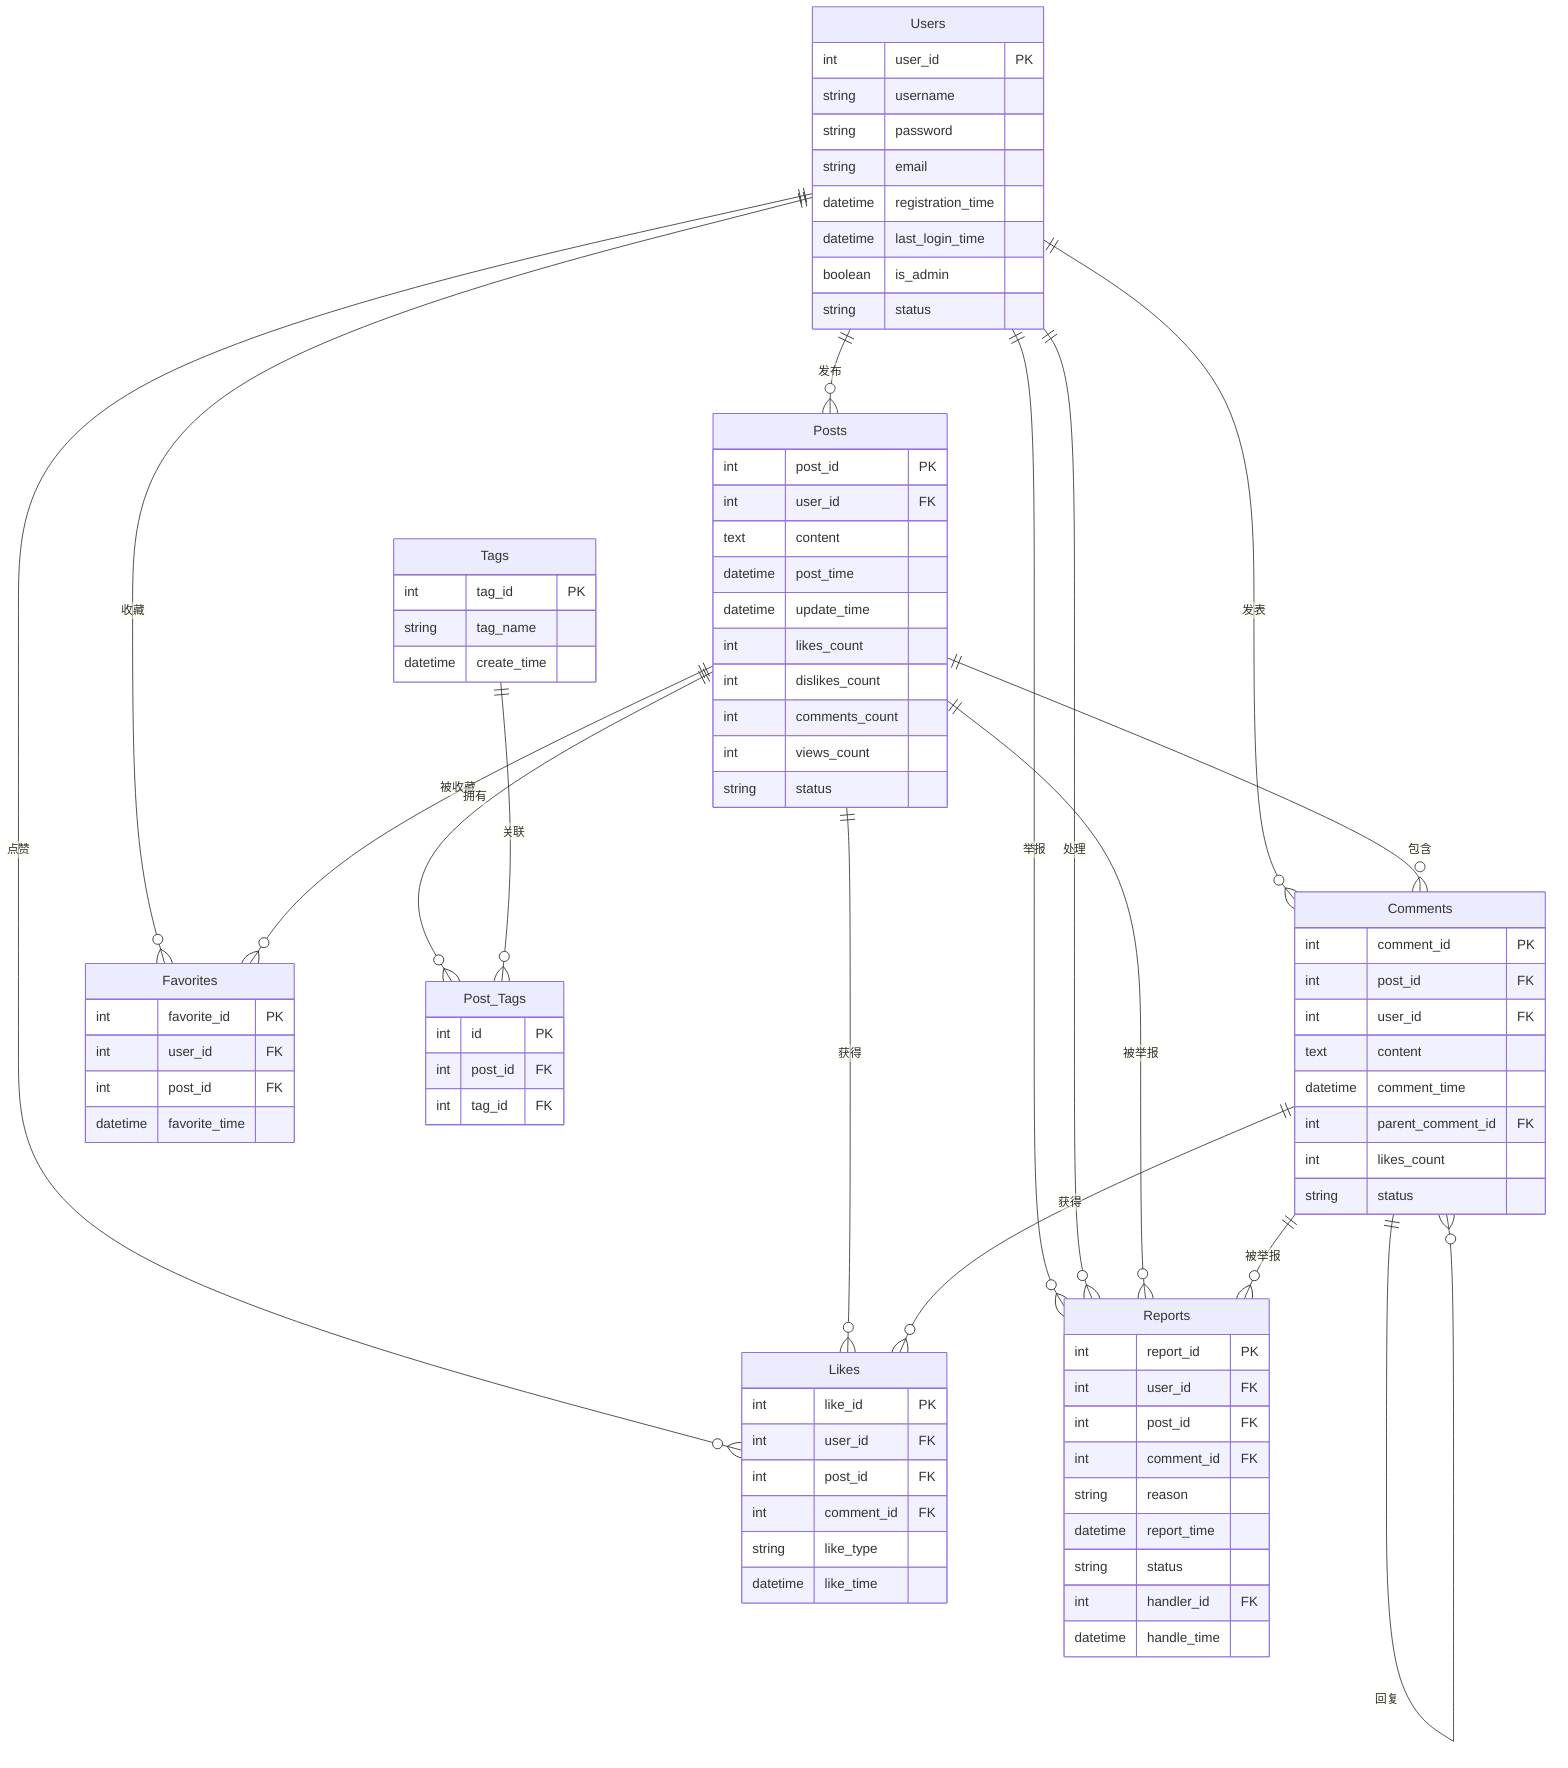 erDiagram
    Users ||--o{ Posts : "发布"
    Users ||--o{ Comments : "发表"
    Users ||--o{ Likes : "点赞"
    Users ||--o{ Favorites : "收藏"
    Users ||--o{ Reports : "举报"
    Users ||--o{ Reports : "处理"
    Posts ||--o{ Comments : "包含"
    Posts ||--o{ Likes : "获得"
    Posts ||--o{ Favorites : "被收藏"
    Posts ||--o{ Reports : "被举报"
    Posts ||--o{ Post_Tags : "拥有"
    Comments ||--o{ Comments : "回复"
    Comments ||--o{ Likes : "获得"
    Comments ||--o{ Reports : "被举报"
    Tags ||--o{ Post_Tags : "关联"
    
    Users {
        int user_id PK
        string username
        string password
        string email
        datetime registration_time
        datetime last_login_time
        boolean is_admin
        string status
    }
    
    Posts {
        int post_id PK
        int user_id FK
        text content
        datetime post_time
        datetime update_time
        int likes_count
        int dislikes_count
        int comments_count
        int views_count
        string status
    }
    
    Comments {
        int comment_id PK
        int post_id FK
        int user_id FK
        text content
        datetime comment_time
        int parent_comment_id FK
        int likes_count
        string status
    }
    
    Likes {
        int like_id PK
        int user_id FK
        int post_id FK
        int comment_id FK
        string like_type
        datetime like_time
    }
    
    Favorites {
        int favorite_id PK
        int user_id FK
        int post_id FK
        datetime favorite_time
    }
    
    Reports {
        int report_id PK
        int user_id FK
        int post_id FK
        int comment_id FK
        string reason
        datetime report_time
        string status
        int handler_id FK
        datetime handle_time
    }
    
    Tags {
        int tag_id PK
        string tag_name
        datetime create_time
    }
    
    Post_Tags {
        int id PK
        int post_id FK
        int tag_id FK
    }